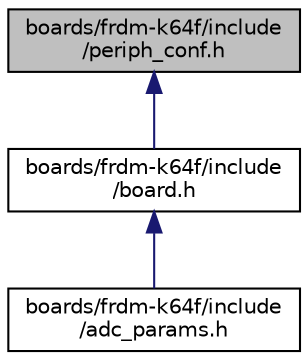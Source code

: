 digraph "boards/frdm-k64f/include/periph_conf.h"
{
 // LATEX_PDF_SIZE
  edge [fontname="Helvetica",fontsize="10",labelfontname="Helvetica",labelfontsize="10"];
  node [fontname="Helvetica",fontsize="10",shape=record];
  Node1 [label="boards/frdm-k64f/include\l/periph_conf.h",height=0.2,width=0.4,color="black", fillcolor="grey75", style="filled", fontcolor="black",tooltip=" "];
  Node1 -> Node2 [dir="back",color="midnightblue",fontsize="10",style="solid",fontname="Helvetica"];
  Node2 [label="boards/frdm-k64f/include\l/board.h",height=0.2,width=0.4,color="black", fillcolor="white", style="filled",URL="$frdm-k64f_2include_2board_8h.html",tooltip="Board specific definitions for the FRDM-K64F."];
  Node2 -> Node3 [dir="back",color="midnightblue",fontsize="10",style="solid",fontname="Helvetica"];
  Node3 [label="boards/frdm-k64f/include\l/adc_params.h",height=0.2,width=0.4,color="black", fillcolor="white", style="filled",URL="$frdm-k64f_2include_2adc__params_8h.html",tooltip="Board specific configuration of direct mapped ADC."];
}
